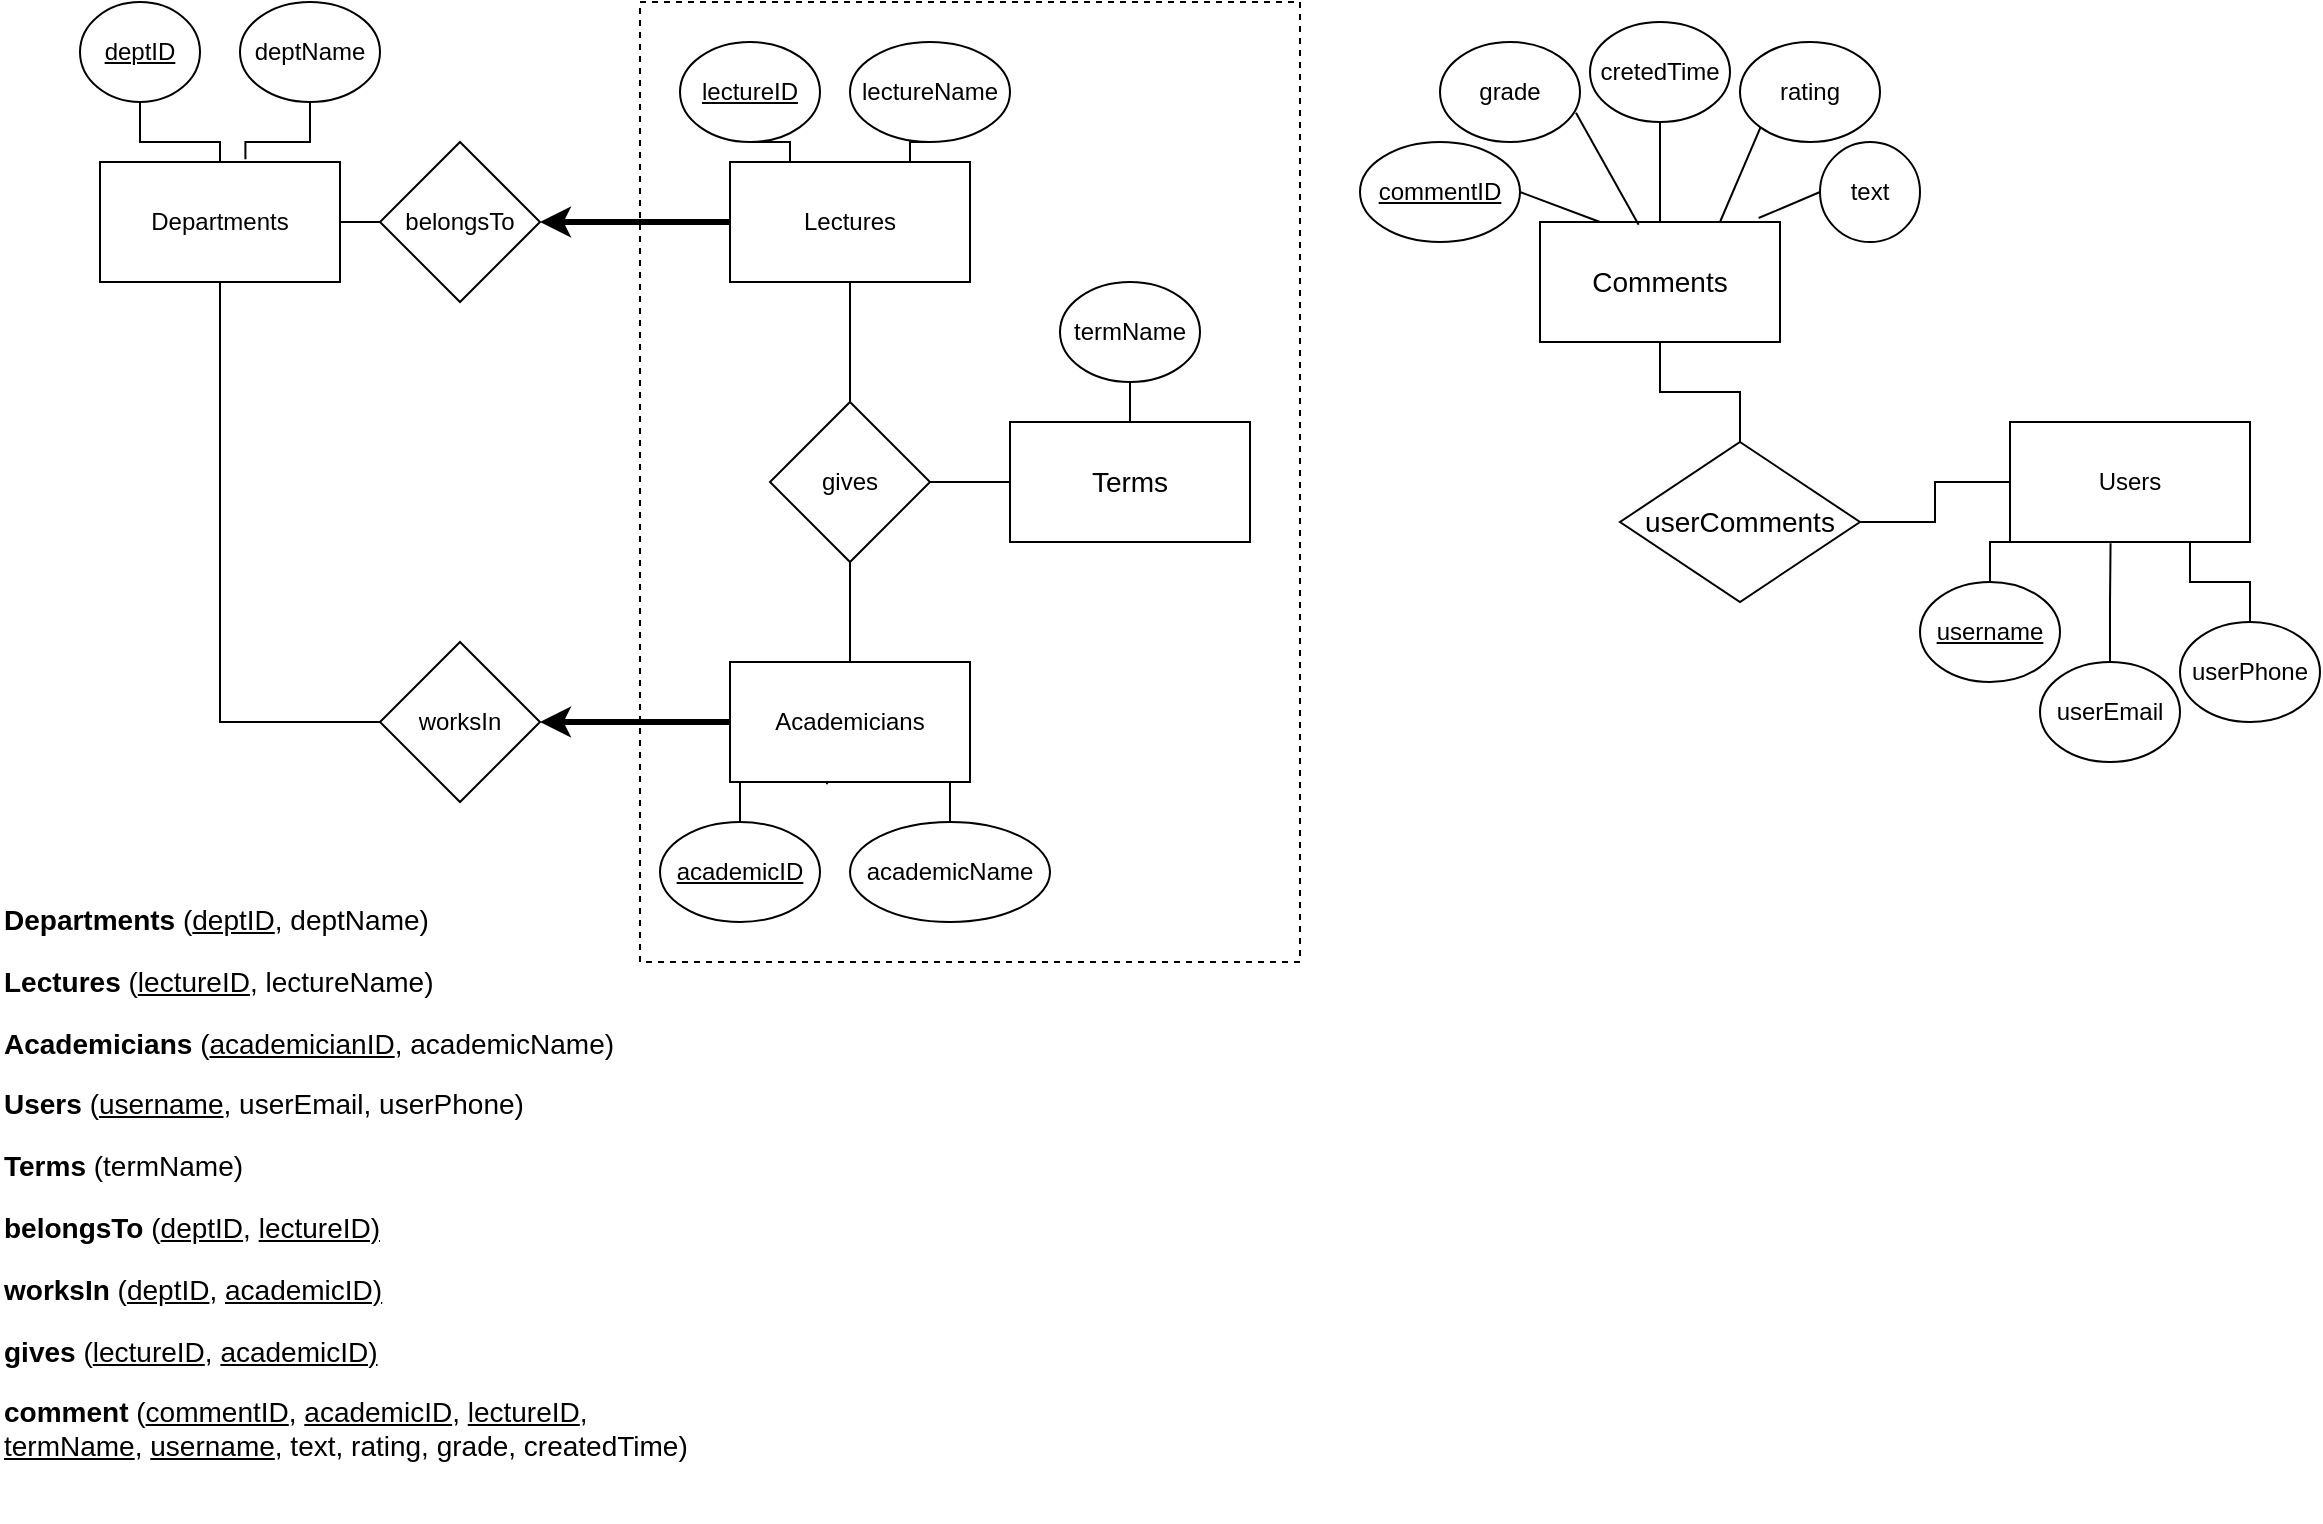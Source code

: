 <mxfile version="20.7.4" type="github">
  <diagram id="R2lEEEUBdFMjLlhIrx00" name="Page-1">
    <mxGraphModel dx="954" dy="668" grid="1" gridSize="10" guides="1" tooltips="1" connect="1" arrows="1" fold="1" page="1" pageScale="1" pageWidth="1100" pageHeight="850" math="0" shadow="0" extFonts="Permanent Marker^https://fonts.googleapis.com/css?family=Permanent+Marker">
      <root>
        <mxCell id="0" />
        <mxCell id="1" parent="0" />
        <mxCell id="uNqa70icx-SkNa7gYbGT-13" value="" style="edgeStyle=orthogonalEdgeStyle;rounded=0;orthogonalLoop=1;jettySize=auto;html=1;endArrow=classic;endFill=1;startArrow=none;startFill=0;strokeWidth=3;" edge="1" parent="1" source="uNqa70icx-SkNa7gYbGT-1" target="uNqa70icx-SkNa7gYbGT-12">
          <mxGeometry relative="1" as="geometry" />
        </mxCell>
        <mxCell id="uNqa70icx-SkNa7gYbGT-16" value="" style="edgeStyle=orthogonalEdgeStyle;rounded=0;orthogonalLoop=1;jettySize=auto;html=1;strokeWidth=1;startArrow=none;startFill=0;endArrow=none;endFill=0;" edge="1" parent="1" source="uNqa70icx-SkNa7gYbGT-1" target="uNqa70icx-SkNa7gYbGT-15">
          <mxGeometry relative="1" as="geometry" />
        </mxCell>
        <mxCell id="uNqa70icx-SkNa7gYbGT-1" value="Academicians" style="rounded=0;whiteSpace=wrap;html=1;" vertex="1" parent="1">
          <mxGeometry x="395" y="370" width="120" height="60" as="geometry" />
        </mxCell>
        <mxCell id="uNqa70icx-SkNa7gYbGT-2" value="Lectures" style="rounded=0;whiteSpace=wrap;html=1;" vertex="1" parent="1">
          <mxGeometry x="395" y="120" width="120" height="60" as="geometry" />
        </mxCell>
        <mxCell id="uNqa70icx-SkNa7gYbGT-22" value="" style="edgeStyle=orthogonalEdgeStyle;rounded=0;orthogonalLoop=1;jettySize=auto;html=1;strokeWidth=1;startArrow=none;startFill=0;endArrow=none;endFill=0;entryX=1;entryY=0.5;entryDx=0;entryDy=0;" edge="1" parent="1" source="uNqa70icx-SkNa7gYbGT-3" target="uNqa70icx-SkNa7gYbGT-96">
          <mxGeometry relative="1" as="geometry">
            <mxPoint x="920" y="280" as="targetPoint" />
          </mxGeometry>
        </mxCell>
        <mxCell id="uNqa70icx-SkNa7gYbGT-3" value="Users" style="rounded=0;whiteSpace=wrap;html=1;" vertex="1" parent="1">
          <mxGeometry x="1035" y="250" width="120" height="60" as="geometry" />
        </mxCell>
        <mxCell id="uNqa70icx-SkNa7gYbGT-6" value="" style="edgeStyle=orthogonalEdgeStyle;rounded=0;orthogonalLoop=1;jettySize=auto;html=1;endArrow=none;endFill=0;" edge="1" parent="1" source="uNqa70icx-SkNa7gYbGT-4" target="uNqa70icx-SkNa7gYbGT-5">
          <mxGeometry relative="1" as="geometry" />
        </mxCell>
        <mxCell id="uNqa70icx-SkNa7gYbGT-4" value="Departments" style="rounded=0;whiteSpace=wrap;html=1;" vertex="1" parent="1">
          <mxGeometry x="80" y="120" width="120" height="60" as="geometry" />
        </mxCell>
        <mxCell id="uNqa70icx-SkNa7gYbGT-9" style="edgeStyle=orthogonalEdgeStyle;rounded=0;orthogonalLoop=1;jettySize=auto;html=1;entryX=0;entryY=0.5;entryDx=0;entryDy=0;endArrow=none;endFill=0;strokeWidth=3;startArrow=classic;startFill=1;" edge="1" parent="1" source="uNqa70icx-SkNa7gYbGT-5" target="uNqa70icx-SkNa7gYbGT-2">
          <mxGeometry relative="1" as="geometry" />
        </mxCell>
        <mxCell id="uNqa70icx-SkNa7gYbGT-5" value="belongsTo" style="rhombus;whiteSpace=wrap;html=1;rounded=0;" vertex="1" parent="1">
          <mxGeometry x="220" y="110" width="80" height="80" as="geometry" />
        </mxCell>
        <mxCell id="uNqa70icx-SkNa7gYbGT-20" value="" style="rounded=0;whiteSpace=wrap;html=1;dashed=1;fillColor=none;" vertex="1" parent="1">
          <mxGeometry x="350" y="40" width="330" height="480" as="geometry" />
        </mxCell>
        <mxCell id="uNqa70icx-SkNa7gYbGT-14" style="edgeStyle=orthogonalEdgeStyle;rounded=0;orthogonalLoop=1;jettySize=auto;html=1;entryX=0.5;entryY=1;entryDx=0;entryDy=0;endArrow=none;endFill=0;" edge="1" parent="1" source="uNqa70icx-SkNa7gYbGT-12" target="uNqa70icx-SkNa7gYbGT-4">
          <mxGeometry relative="1" as="geometry" />
        </mxCell>
        <mxCell id="uNqa70icx-SkNa7gYbGT-12" value="worksIn" style="rhombus;whiteSpace=wrap;html=1;rounded=0;" vertex="1" parent="1">
          <mxGeometry x="220" y="360" width="80" height="80" as="geometry" />
        </mxCell>
        <mxCell id="uNqa70icx-SkNa7gYbGT-18" style="edgeStyle=orthogonalEdgeStyle;rounded=0;orthogonalLoop=1;jettySize=auto;html=1;entryX=0.5;entryY=1;entryDx=0;entryDy=0;strokeWidth=1;startArrow=none;startFill=0;endArrow=none;endFill=0;" edge="1" parent="1" source="uNqa70icx-SkNa7gYbGT-15" target="uNqa70icx-SkNa7gYbGT-2">
          <mxGeometry relative="1" as="geometry" />
        </mxCell>
        <mxCell id="uNqa70icx-SkNa7gYbGT-15" value="gives" style="rhombus;whiteSpace=wrap;html=1;rounded=0;" vertex="1" parent="1">
          <mxGeometry x="415" y="240" width="80" height="80" as="geometry" />
        </mxCell>
        <mxCell id="uNqa70icx-SkNa7gYbGT-88" style="edgeStyle=orthogonalEdgeStyle;rounded=0;orthogonalLoop=1;jettySize=auto;html=1;entryX=0;entryY=1;entryDx=0;entryDy=0;strokeWidth=1;fontSize=14;startArrow=none;startFill=0;endArrow=none;endFill=0;" edge="1" parent="1" source="uNqa70icx-SkNa7gYbGT-27" target="uNqa70icx-SkNa7gYbGT-3">
          <mxGeometry relative="1" as="geometry" />
        </mxCell>
        <mxCell id="uNqa70icx-SkNa7gYbGT-27" value="&lt;u&gt;username&lt;/u&gt;" style="ellipse;whiteSpace=wrap;html=1;fillColor=none;" vertex="1" parent="1">
          <mxGeometry x="990" y="330" width="70" height="50" as="geometry" />
        </mxCell>
        <mxCell id="uNqa70icx-SkNa7gYbGT-89" style="edgeStyle=orthogonalEdgeStyle;rounded=0;orthogonalLoop=1;jettySize=auto;html=1;entryX=0.419;entryY=1.011;entryDx=0;entryDy=0;entryPerimeter=0;strokeWidth=1;fontSize=14;startArrow=none;startFill=0;endArrow=none;endFill=0;" edge="1" parent="1" source="uNqa70icx-SkNa7gYbGT-29" target="uNqa70icx-SkNa7gYbGT-3">
          <mxGeometry relative="1" as="geometry" />
        </mxCell>
        <mxCell id="uNqa70icx-SkNa7gYbGT-29" value="userEmail" style="ellipse;whiteSpace=wrap;html=1;fillColor=none;" vertex="1" parent="1">
          <mxGeometry x="1050" y="370" width="70" height="50" as="geometry" />
        </mxCell>
        <mxCell id="uNqa70icx-SkNa7gYbGT-90" style="edgeStyle=orthogonalEdgeStyle;rounded=0;orthogonalLoop=1;jettySize=auto;html=1;entryX=0.75;entryY=1;entryDx=0;entryDy=0;strokeWidth=1;fontSize=14;startArrow=none;startFill=0;endArrow=none;endFill=0;" edge="1" parent="1" source="uNqa70icx-SkNa7gYbGT-30" target="uNqa70icx-SkNa7gYbGT-3">
          <mxGeometry relative="1" as="geometry" />
        </mxCell>
        <mxCell id="uNqa70icx-SkNa7gYbGT-30" value="userPhone" style="ellipse;whiteSpace=wrap;html=1;fillColor=none;" vertex="1" parent="1">
          <mxGeometry x="1120" y="350" width="70" height="50" as="geometry" />
        </mxCell>
        <mxCell id="uNqa70icx-SkNa7gYbGT-35" style="edgeStyle=orthogonalEdgeStyle;rounded=0;orthogonalLoop=1;jettySize=auto;html=1;exitX=0.5;exitY=1;exitDx=0;exitDy=0;strokeWidth=1;startArrow=none;startFill=0;endArrow=none;endFill=0;" edge="1" parent="1" source="uNqa70icx-SkNa7gYbGT-31" target="uNqa70icx-SkNa7gYbGT-4">
          <mxGeometry relative="1" as="geometry" />
        </mxCell>
        <mxCell id="uNqa70icx-SkNa7gYbGT-31" value="&lt;u&gt;deptID&lt;/u&gt;" style="ellipse;whiteSpace=wrap;html=1;fillColor=none;" vertex="1" parent="1">
          <mxGeometry x="70" y="40" width="60" height="50" as="geometry" />
        </mxCell>
        <mxCell id="uNqa70icx-SkNa7gYbGT-34" style="edgeStyle=orthogonalEdgeStyle;rounded=0;orthogonalLoop=1;jettySize=auto;html=1;exitX=0.5;exitY=1;exitDx=0;exitDy=0;entryX=0.606;entryY=-0.022;entryDx=0;entryDy=0;entryPerimeter=0;strokeWidth=1;startArrow=none;startFill=0;endArrow=none;endFill=0;" edge="1" parent="1" source="uNqa70icx-SkNa7gYbGT-32" target="uNqa70icx-SkNa7gYbGT-4">
          <mxGeometry relative="1" as="geometry" />
        </mxCell>
        <mxCell id="uNqa70icx-SkNa7gYbGT-32" value="deptName" style="ellipse;whiteSpace=wrap;html=1;fillColor=none;" vertex="1" parent="1">
          <mxGeometry x="150" y="40" width="70" height="50" as="geometry" />
        </mxCell>
        <mxCell id="uNqa70icx-SkNa7gYbGT-39" style="edgeStyle=orthogonalEdgeStyle;rounded=0;orthogonalLoop=1;jettySize=auto;html=1;exitX=0.5;exitY=1;exitDx=0;exitDy=0;entryX=0.25;entryY=0;entryDx=0;entryDy=0;strokeWidth=1;startArrow=none;startFill=0;endArrow=none;endFill=0;" edge="1" parent="1" source="uNqa70icx-SkNa7gYbGT-36" target="uNqa70icx-SkNa7gYbGT-2">
          <mxGeometry relative="1" as="geometry" />
        </mxCell>
        <mxCell id="uNqa70icx-SkNa7gYbGT-36" value="&lt;u&gt;lectureID&lt;/u&gt;" style="ellipse;whiteSpace=wrap;html=1;fillColor=none;" vertex="1" parent="1">
          <mxGeometry x="370" y="60" width="70" height="50" as="geometry" />
        </mxCell>
        <mxCell id="uNqa70icx-SkNa7gYbGT-40" style="edgeStyle=orthogonalEdgeStyle;rounded=0;orthogonalLoop=1;jettySize=auto;html=1;exitX=0.5;exitY=1;exitDx=0;exitDy=0;entryX=0.75;entryY=0;entryDx=0;entryDy=0;strokeWidth=1;startArrow=none;startFill=0;endArrow=none;endFill=0;" edge="1" parent="1" source="uNqa70icx-SkNa7gYbGT-37" target="uNqa70icx-SkNa7gYbGT-2">
          <mxGeometry relative="1" as="geometry" />
        </mxCell>
        <mxCell id="uNqa70icx-SkNa7gYbGT-37" value="lectureName" style="ellipse;whiteSpace=wrap;html=1;fillColor=none;" vertex="1" parent="1">
          <mxGeometry x="455" y="60" width="80" height="50" as="geometry" />
        </mxCell>
        <mxCell id="uNqa70icx-SkNa7gYbGT-43" style="edgeStyle=orthogonalEdgeStyle;rounded=0;orthogonalLoop=1;jettySize=auto;html=1;entryX=0.404;entryY=1.018;entryDx=0;entryDy=0;entryPerimeter=0;strokeWidth=1;startArrow=none;startFill=0;endArrow=none;endFill=0;" edge="1" parent="1" source="uNqa70icx-SkNa7gYbGT-41" target="uNqa70icx-SkNa7gYbGT-1">
          <mxGeometry relative="1" as="geometry" />
        </mxCell>
        <mxCell id="uNqa70icx-SkNa7gYbGT-41" value="&lt;u&gt;academicID&lt;/u&gt;" style="ellipse;whiteSpace=wrap;html=1;fillColor=none;" vertex="1" parent="1">
          <mxGeometry x="360" y="450" width="80" height="50" as="geometry" />
        </mxCell>
        <mxCell id="uNqa70icx-SkNa7gYbGT-45" value="" style="edgeStyle=orthogonalEdgeStyle;rounded=0;orthogonalLoop=1;jettySize=auto;html=1;strokeWidth=1;startArrow=none;startFill=0;endArrow=none;endFill=0;" edge="1" parent="1" source="uNqa70icx-SkNa7gYbGT-42" target="uNqa70icx-SkNa7gYbGT-1">
          <mxGeometry relative="1" as="geometry" />
        </mxCell>
        <mxCell id="uNqa70icx-SkNa7gYbGT-42" value="academicName" style="ellipse;whiteSpace=wrap;html=1;fillColor=none;" vertex="1" parent="1">
          <mxGeometry x="455" y="450" width="100" height="50" as="geometry" />
        </mxCell>
        <mxCell id="uNqa70icx-SkNa7gYbGT-53" value="&lt;u&gt;commentID&lt;/u&gt;" style="ellipse;whiteSpace=wrap;html=1;fillColor=none;" vertex="1" parent="1">
          <mxGeometry x="710" y="110" width="80" height="50" as="geometry" />
        </mxCell>
        <mxCell id="uNqa70icx-SkNa7gYbGT-54" value="text" style="ellipse;whiteSpace=wrap;html=1;fillColor=none;" vertex="1" parent="1">
          <mxGeometry x="940" y="110" width="50" height="50" as="geometry" />
        </mxCell>
        <mxCell id="uNqa70icx-SkNa7gYbGT-55" value="rating" style="ellipse;whiteSpace=wrap;html=1;fillColor=none;" vertex="1" parent="1">
          <mxGeometry x="900" y="60" width="70" height="50" as="geometry" />
        </mxCell>
        <mxCell id="uNqa70icx-SkNa7gYbGT-56" value="grade" style="ellipse;whiteSpace=wrap;html=1;fillColor=none;" vertex="1" parent="1">
          <mxGeometry x="750" y="60" width="70" height="50" as="geometry" />
        </mxCell>
        <mxCell id="uNqa70icx-SkNa7gYbGT-65" value="" style="endArrow=none;html=1;rounded=0;strokeWidth=1;exitX=0.971;exitY=0.707;exitDx=0;exitDy=0;entryX=0.411;entryY=0.022;entryDx=0;entryDy=0;entryPerimeter=0;exitPerimeter=0;" edge="1" parent="1" source="uNqa70icx-SkNa7gYbGT-56" target="uNqa70icx-SkNa7gYbGT-92">
          <mxGeometry width="50" height="50" relative="1" as="geometry">
            <mxPoint x="630" y="480" as="sourcePoint" />
            <mxPoint x="797.241" y="377.241" as="targetPoint" />
          </mxGeometry>
        </mxCell>
        <mxCell id="uNqa70icx-SkNa7gYbGT-66" value="" style="endArrow=none;html=1;rounded=0;strokeWidth=1;exitX=0;exitY=1;exitDx=0;exitDy=0;entryX=0.75;entryY=0;entryDx=0;entryDy=0;" edge="1" parent="1" source="uNqa70icx-SkNa7gYbGT-55" target="uNqa70icx-SkNa7gYbGT-92">
          <mxGeometry width="50" height="50" relative="1" as="geometry">
            <mxPoint x="630" y="480" as="sourcePoint" />
            <mxPoint x="802.759" y="377.241" as="targetPoint" />
          </mxGeometry>
        </mxCell>
        <mxCell id="uNqa70icx-SkNa7gYbGT-67" value="" style="endArrow=none;html=1;rounded=0;strokeWidth=1;entryX=0.911;entryY=-0.033;entryDx=0;entryDy=0;exitX=0;exitY=0.5;exitDx=0;exitDy=0;entryPerimeter=0;" edge="1" parent="1" source="uNqa70icx-SkNa7gYbGT-54" target="uNqa70icx-SkNa7gYbGT-92">
          <mxGeometry width="50" height="50" relative="1" as="geometry">
            <mxPoint x="630" y="480" as="sourcePoint" />
            <mxPoint x="820" y="360" as="targetPoint" />
          </mxGeometry>
        </mxCell>
        <mxCell id="uNqa70icx-SkNa7gYbGT-68" value="" style="endArrow=none;html=1;rounded=0;strokeWidth=1;entryX=0.25;entryY=0;entryDx=0;entryDy=0;exitX=1;exitY=0.5;exitDx=0;exitDy=0;" edge="1" parent="1" source="uNqa70icx-SkNa7gYbGT-53" target="uNqa70icx-SkNa7gYbGT-92">
          <mxGeometry width="50" height="50" relative="1" as="geometry">
            <mxPoint x="630" y="480" as="sourcePoint" />
            <mxPoint x="780" y="360" as="targetPoint" />
          </mxGeometry>
        </mxCell>
        <mxCell id="uNqa70icx-SkNa7gYbGT-70" value="&lt;p style=&quot;font-size: 14px;&quot;&gt;&lt;font style=&quot;font-size: 14px;&quot;&gt;&lt;strong style=&quot;&quot;&gt;Departments &lt;/strong&gt;(&lt;u style=&quot;&quot;&gt;deptID&lt;/u&gt;, deptName)&lt;/font&gt;&lt;/p&gt;&lt;p style=&quot;font-size: 14px;&quot;&gt;&lt;font style=&quot;font-size: 14px;&quot;&gt;&lt;strong&gt;Lectures&amp;nbsp;&lt;/strong&gt;(&lt;u&gt;lectureID&lt;/u&gt;, lectureName)&lt;/font&gt;&lt;/p&gt;&lt;p style=&quot;font-size: 14px;&quot;&gt;&lt;font style=&quot;font-size: 14px;&quot;&gt;&lt;strong&gt;Academicians&amp;nbsp;&lt;/strong&gt;(&lt;u&gt;academicianID&lt;/u&gt;, academicName)&lt;/font&gt;&lt;/p&gt;&lt;p style=&quot;font-size: 14px;&quot;&gt;&lt;font style=&quot;font-size: 14px;&quot;&gt;&lt;strong&gt;Users&amp;nbsp;&lt;/strong&gt;(&lt;u&gt;username&lt;/u&gt;, userEmail, userPhone)&lt;/font&gt;&lt;/p&gt;&lt;p style=&quot;font-size: 14px;&quot;&gt;&lt;b&gt;Terms &lt;/b&gt;(termName)&lt;/p&gt;&lt;p style=&quot;font-size: 14px;&quot;&gt;&lt;font style=&quot;font-size: 14px;&quot;&gt;&lt;b style=&quot;background-color: initial;&quot;&gt;belongsTo &lt;/b&gt;&lt;span style=&quot;background-color: initial;&quot;&gt;(&lt;/span&gt;&lt;u style=&quot;background-color: initial;&quot;&gt;deptID&lt;/u&gt;&lt;span style=&quot;background-color: initial;&quot;&gt;, &lt;/span&gt;&lt;u style=&quot;background-color: initial;&quot;&gt;lectureID)&lt;/u&gt;&lt;br&gt;&lt;/font&gt;&lt;/p&gt;&lt;p style=&quot;font-size: 14px;&quot;&gt;&lt;span style=&quot;background-color: initial;&quot;&gt;&lt;font style=&quot;font-size: 14px;&quot;&gt;&lt;b style=&quot;&quot;&gt;worksIn&lt;/b&gt;&amp;nbsp;(&lt;u&gt;deptID&lt;/u&gt;, &lt;u&gt;academicID)&lt;/u&gt;&lt;/font&gt;&lt;/span&gt;&lt;/p&gt;&lt;p style=&quot;font-size: 14px;&quot;&gt;&lt;font style=&quot;font-size: 14px;&quot;&gt;&lt;b&gt;gives&lt;/b&gt;&amp;nbsp;(&lt;u&gt;lectureID&lt;/u&gt;, &lt;u&gt;academicID)&lt;/u&gt;&lt;/font&gt;&lt;/p&gt;&lt;p style=&quot;font-size: 14px;&quot;&gt;&lt;font style=&quot;font-size: 14px;&quot;&gt;&lt;b style=&quot;&quot;&gt;comment&amp;nbsp;&lt;/b&gt;(&lt;u style=&quot;&quot;&gt;commentID&lt;/u&gt;, &lt;u style=&quot;&quot;&gt;academicID&lt;/u&gt;, &lt;u style=&quot;&quot;&gt;lectureID&lt;/u&gt;, &lt;u&gt;termName&lt;/u&gt;,&amp;nbsp;&lt;u style=&quot;&quot;&gt;username&lt;/u&gt;, text, rating, grade, createdTime)&lt;/font&gt;&lt;/p&gt;" style="text;whiteSpace=wrap;html=1;strokeWidth=1;" vertex="1" parent="1">
          <mxGeometry x="30" y="470" width="360" height="330" as="geometry" />
        </mxCell>
        <mxCell id="uNqa70icx-SkNa7gYbGT-72" style="edgeStyle=orthogonalEdgeStyle;rounded=0;orthogonalLoop=1;jettySize=auto;html=1;strokeWidth=1;startArrow=none;startFill=0;endArrow=none;endFill=0;entryX=0.5;entryY=0;entryDx=0;entryDy=0;" edge="1" parent="1" source="uNqa70icx-SkNa7gYbGT-71" target="uNqa70icx-SkNa7gYbGT-92">
          <mxGeometry relative="1" as="geometry">
            <mxPoint x="800" y="380" as="targetPoint" />
          </mxGeometry>
        </mxCell>
        <mxCell id="uNqa70icx-SkNa7gYbGT-71" value="cretedTime" style="ellipse;whiteSpace=wrap;html=1;fillColor=none;" vertex="1" parent="1">
          <mxGeometry x="825" y="50" width="70" height="50" as="geometry" />
        </mxCell>
        <mxCell id="uNqa70icx-SkNa7gYbGT-80" style="edgeStyle=orthogonalEdgeStyle;rounded=0;orthogonalLoop=1;jettySize=auto;html=1;entryX=1;entryY=0.5;entryDx=0;entryDy=0;strokeWidth=1;fontSize=14;startArrow=none;startFill=0;endArrow=none;endFill=0;" edge="1" parent="1" source="uNqa70icx-SkNa7gYbGT-73" target="uNqa70icx-SkNa7gYbGT-15">
          <mxGeometry relative="1" as="geometry" />
        </mxCell>
        <mxCell id="uNqa70icx-SkNa7gYbGT-73" value="Terms" style="rounded=0;whiteSpace=wrap;html=1;strokeWidth=1;fontSize=14;fillColor=none;" vertex="1" parent="1">
          <mxGeometry x="535" y="250" width="120" height="60" as="geometry" />
        </mxCell>
        <mxCell id="uNqa70icx-SkNa7gYbGT-79" style="edgeStyle=orthogonalEdgeStyle;rounded=0;orthogonalLoop=1;jettySize=auto;html=1;strokeWidth=1;fontSize=14;startArrow=none;startFill=0;endArrow=none;endFill=0;entryX=0.75;entryY=0;entryDx=0;entryDy=0;" edge="1" parent="1" source="uNqa70icx-SkNa7gYbGT-75" target="uNqa70icx-SkNa7gYbGT-73">
          <mxGeometry relative="1" as="geometry" />
        </mxCell>
        <mxCell id="uNqa70icx-SkNa7gYbGT-75" value="termName" style="ellipse;whiteSpace=wrap;html=1;fillColor=none;" vertex="1" parent="1">
          <mxGeometry x="560" y="180" width="70" height="50" as="geometry" />
        </mxCell>
        <mxCell id="uNqa70icx-SkNa7gYbGT-92" value="Comments" style="rounded=0;whiteSpace=wrap;html=1;strokeWidth=1;fontSize=14;fillColor=none;" vertex="1" parent="1">
          <mxGeometry x="800" y="150" width="120" height="60" as="geometry" />
        </mxCell>
        <mxCell id="uNqa70icx-SkNa7gYbGT-99" style="edgeStyle=orthogonalEdgeStyle;rounded=0;orthogonalLoop=1;jettySize=auto;html=1;exitX=0.5;exitY=0;exitDx=0;exitDy=0;entryX=0.5;entryY=1;entryDx=0;entryDy=0;strokeWidth=1;fontSize=14;startArrow=none;startFill=0;endArrow=none;endFill=0;" edge="1" parent="1" source="uNqa70icx-SkNa7gYbGT-96" target="uNqa70icx-SkNa7gYbGT-92">
          <mxGeometry relative="1" as="geometry" />
        </mxCell>
        <mxCell id="uNqa70icx-SkNa7gYbGT-96" value="userComments" style="rhombus;whiteSpace=wrap;html=1;strokeWidth=1;fontSize=14;fillColor=none;" vertex="1" parent="1">
          <mxGeometry x="840" y="260" width="120" height="80" as="geometry" />
        </mxCell>
      </root>
    </mxGraphModel>
  </diagram>
</mxfile>
